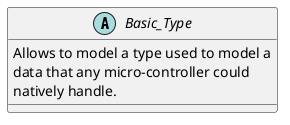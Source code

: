 @startuml

abstract class Basic_Type
{
  Allows to model a type used to model a 
  data that any micro-controller could
  natively handle.
}

@enduml